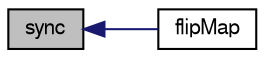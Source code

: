 digraph "sync"
{
  bgcolor="transparent";
  edge [fontname="FreeSans",fontsize="10",labelfontname="FreeSans",labelfontsize="10"];
  node [fontname="FreeSans",fontsize="10",shape=record];
  rankdir="LR";
  Node3920 [label="sync",height=0.2,width=0.4,color="black", fillcolor="grey75", style="filled", fontcolor="black"];
  Node3920 -> Node3921 [dir="back",color="midnightblue",fontsize="10",style="solid",fontname="FreeSans"];
  Node3921 [label="flipMap",height=0.2,width=0.4,color="black",URL="$a25450.html#a996e4df6a09881dbc50a7e1af0c65424"];
}

